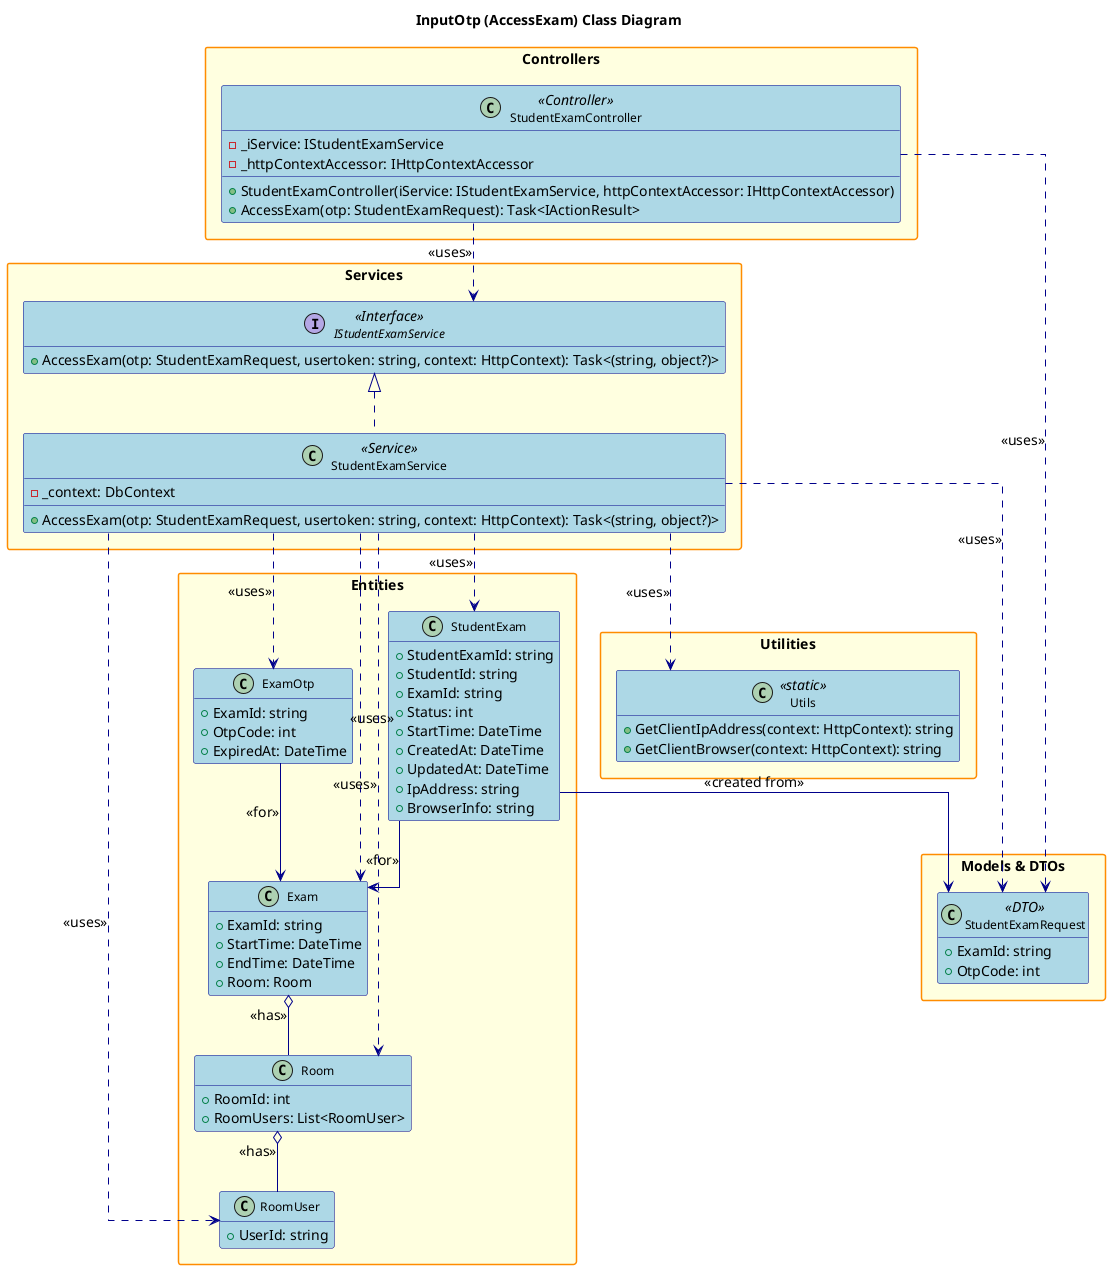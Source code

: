 @startuml
' Class Diagram for InputOtp (AccessExam) Feature

title InputOtp (AccessExam) Class Diagram

hide empty members
skinparam packageStyle rectangle
skinparam linetype ortho
skinparam defaultFontSize 14
skinparam defaultFontName Arial
skinparam classFontSize 12
skinparam classFontName Arial
skinparam noteFontSize 11
skinparam noteFontName Arial

' Increase spacing and sizing
skinparam class {
    BackgroundColor LightBlue
    BorderColor DarkBlue
    ArrowColor DarkBlue
    FontSize 12
}

skinparam package {
    BackgroundColor LightYellow
    BorderColor DarkOrange
    FontSize 14
    FontStyle bold
}

skinparam interface {
    BackgroundColor LightGreen
    BorderColor DarkGreen
    FontSize 12
}

skinparam enum {
    BackgroundColor LightCyan
    BorderColor DarkCyan
    FontSize 12
}

package "Controllers" {
    class StudentExamController <<Controller>> {
        - _iService: IStudentExamService
        - _httpContextAccessor: IHttpContextAccessor
        + StudentExamController(iService: IStudentExamService, httpContextAccessor: IHttpContextAccessor)
        + AccessExam(otp: StudentExamRequest): Task<IActionResult>
    }
}

package "Services" {
    interface IStudentExamService <<Interface>> {
        + AccessExam(otp: StudentExamRequest, usertoken: string, context: HttpContext): Task<(string, object?)>
    }
    class StudentExamService <<Service>> {
        - _context: DbContext
        + AccessExam(otp: StudentExamRequest, usertoken: string, context: HttpContext): Task<(string, object?)>
    }
}

package "Entities" {
    class Exam {
        + ExamId: string
        + StartTime: DateTime
        + EndTime: DateTime
        + Room: Room
    }
    class Room {
        + RoomId: int
        + RoomUsers: List<RoomUser>
    }
    class RoomUser {
        + UserId: string
    }
    class StudentExam {
        + StudentExamId: string
        + StudentId: string
        + ExamId: string
        + Status: int
        + StartTime: DateTime
        + CreatedAt: DateTime
        + UpdatedAt: DateTime
        + IpAddress: string
        + BrowserInfo: string
    }
    class ExamOtp {
        + ExamId: string
        + OtpCode: int
        + ExpiredAt: DateTime
    }
}

package "Models & DTOs" {
    class StudentExamRequest <<DTO>> {
        + ExamId: string
        + OtpCode: int
    }
}

package "Utilities" {
    class Utils <<static>> {
        + GetClientIpAddress(context: HttpContext): string
        + GetClientBrowser(context: HttpContext): string
    }
}

' Relationships
StudentExamController ..> IStudentExamService : <<uses>>
StudentExamController ..> StudentExamRequest : <<uses>>
IStudentExamService <|.. StudentExamService
StudentExamService ..> Exam : <<uses>>
StudentExamService ..> ExamOtp : <<uses>>
StudentExamService ..> StudentExam : <<uses>>
StudentExamService ..> Room : <<uses>>
StudentExamService ..> RoomUser : <<uses>>
StudentExamService ..> Utils : <<uses>>
StudentExamService ..> StudentExamRequest : <<uses>>

Exam o-- Room : <<has>>
Room o-- RoomUser : <<has>>
ExamOtp --> Exam : <<for>>
StudentExam --> Exam : <<for>>
StudentExam --> StudentExamRequest : <<created from>>

@enduml